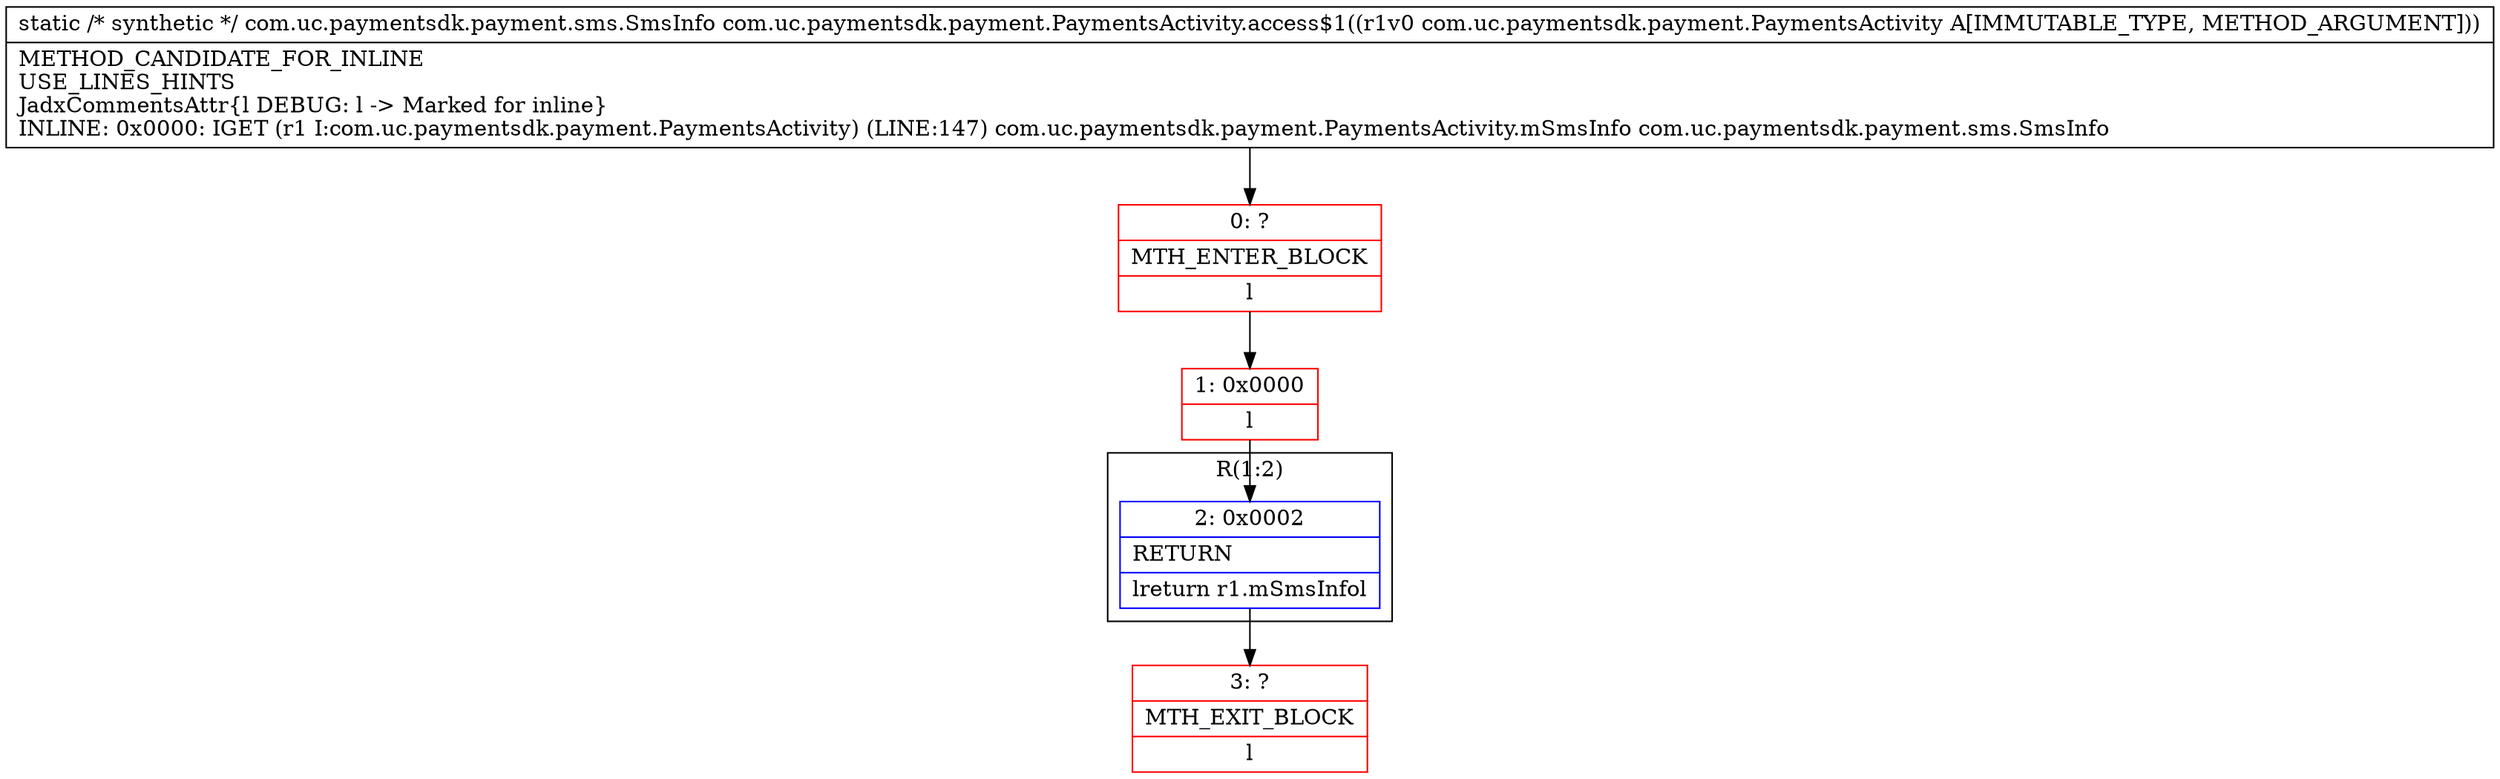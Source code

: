 digraph "CFG forcom.uc.paymentsdk.payment.PaymentsActivity.access$1(Lcom\/uc\/paymentsdk\/payment\/PaymentsActivity;)Lcom\/uc\/paymentsdk\/payment\/sms\/SmsInfo;" {
subgraph cluster_Region_384066626 {
label = "R(1:2)";
node [shape=record,color=blue];
Node_2 [shape=record,label="{2\:\ 0x0002|RETURN\l|lreturn r1.mSmsInfol}"];
}
Node_0 [shape=record,color=red,label="{0\:\ ?|MTH_ENTER_BLOCK\l|l}"];
Node_1 [shape=record,color=red,label="{1\:\ 0x0000|l}"];
Node_3 [shape=record,color=red,label="{3\:\ ?|MTH_EXIT_BLOCK\l|l}"];
MethodNode[shape=record,label="{static \/* synthetic *\/ com.uc.paymentsdk.payment.sms.SmsInfo com.uc.paymentsdk.payment.PaymentsActivity.access$1((r1v0 com.uc.paymentsdk.payment.PaymentsActivity A[IMMUTABLE_TYPE, METHOD_ARGUMENT]))  | METHOD_CANDIDATE_FOR_INLINE\lUSE_LINES_HINTS\lJadxCommentsAttr\{l DEBUG: l \-\> Marked for inline\}\lINLINE: 0x0000: IGET (r1 I:com.uc.paymentsdk.payment.PaymentsActivity) (LINE:147) com.uc.paymentsdk.payment.PaymentsActivity.mSmsInfo com.uc.paymentsdk.payment.sms.SmsInfo\l}"];
MethodNode -> Node_0;
Node_2 -> Node_3;
Node_0 -> Node_1;
Node_1 -> Node_2;
}

